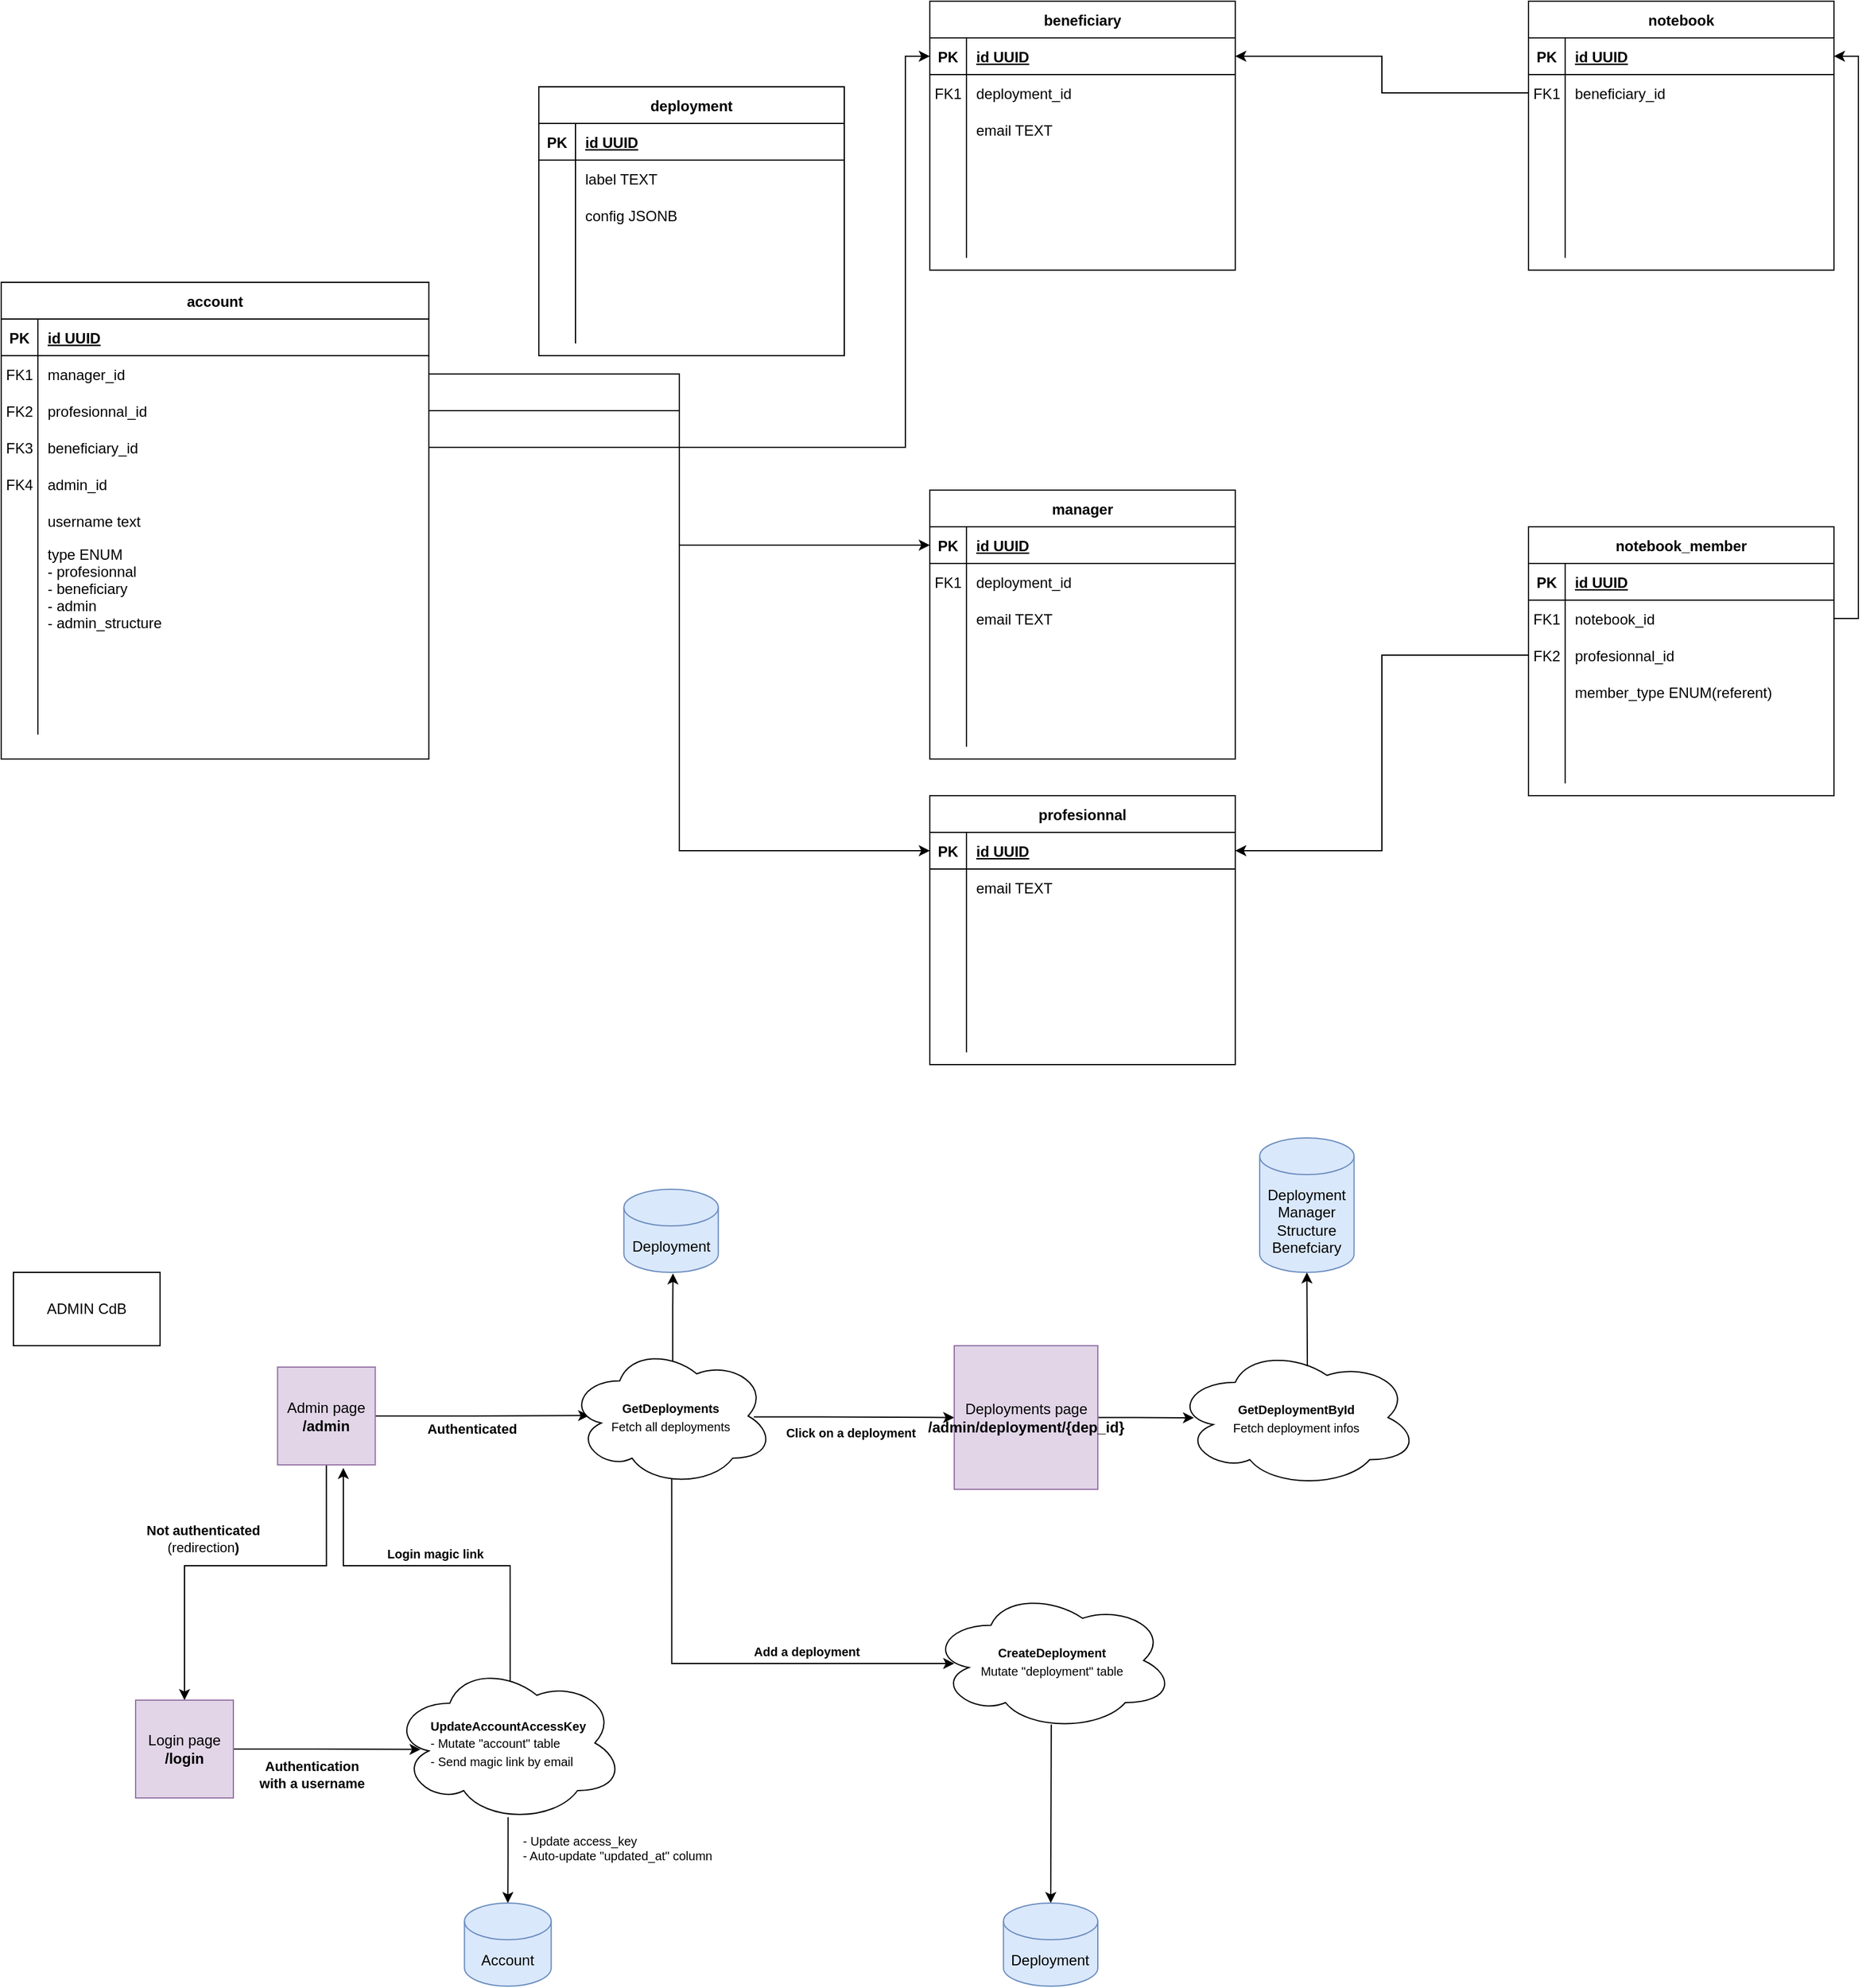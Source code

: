 <mxfile version="16.6.1" type="device"><diagram id="R2lEEEUBdFMjLlhIrx00" name="Page-1"><mxGraphModel dx="1220" dy="2211" grid="1" gridSize="10" guides="1" tooltips="1" connect="1" arrows="1" fold="1" page="1" pageScale="1" pageWidth="850" pageHeight="1100" math="0" shadow="0" extFonts="Permanent Marker^https://fonts.googleapis.com/css?family=Permanent+Marker"><root><mxCell id="0"/><mxCell id="1" parent="0"/><mxCell id="C-vyLk0tnHw3VtMMgP7b-23" value="account" style="shape=table;startSize=30;container=1;collapsible=1;childLayout=tableLayout;fixedRows=1;rowLines=0;fontStyle=1;align=center;resizeLast=1;" parent="1" vertex="1"><mxGeometry x="70" y="-810" width="350" height="390" as="geometry"/></mxCell><mxCell id="C-vyLk0tnHw3VtMMgP7b-24" value="" style="shape=partialRectangle;collapsible=0;dropTarget=0;pointerEvents=0;fillColor=none;points=[[0,0.5],[1,0.5]];portConstraint=eastwest;top=0;left=0;right=0;bottom=1;" parent="C-vyLk0tnHw3VtMMgP7b-23" vertex="1"><mxGeometry y="30" width="350" height="30" as="geometry"/></mxCell><mxCell id="C-vyLk0tnHw3VtMMgP7b-25" value="PK" style="shape=partialRectangle;overflow=hidden;connectable=0;fillColor=none;top=0;left=0;bottom=0;right=0;fontStyle=1;" parent="C-vyLk0tnHw3VtMMgP7b-24" vertex="1"><mxGeometry width="30" height="30" as="geometry"><mxRectangle width="30" height="30" as="alternateBounds"/></mxGeometry></mxCell><mxCell id="C-vyLk0tnHw3VtMMgP7b-26" value="id UUID" style="shape=partialRectangle;overflow=hidden;connectable=0;fillColor=none;top=0;left=0;bottom=0;right=0;align=left;spacingLeft=6;fontStyle=5;" parent="C-vyLk0tnHw3VtMMgP7b-24" vertex="1"><mxGeometry x="30" width="320" height="30" as="geometry"><mxRectangle width="320" height="30" as="alternateBounds"/></mxGeometry></mxCell><mxCell id="C-vyLk0tnHw3VtMMgP7b-27" value="" style="shape=partialRectangle;collapsible=0;dropTarget=0;pointerEvents=0;fillColor=none;points=[[0,0.5],[1,0.5]];portConstraint=eastwest;top=0;left=0;right=0;bottom=0;" parent="C-vyLk0tnHw3VtMMgP7b-23" vertex="1"><mxGeometry y="60" width="350" height="30" as="geometry"/></mxCell><mxCell id="C-vyLk0tnHw3VtMMgP7b-28" value="FK1" style="shape=partialRectangle;overflow=hidden;connectable=0;fillColor=none;top=0;left=0;bottom=0;right=0;" parent="C-vyLk0tnHw3VtMMgP7b-27" vertex="1"><mxGeometry width="30" height="30" as="geometry"><mxRectangle width="30" height="30" as="alternateBounds"/></mxGeometry></mxCell><mxCell id="C-vyLk0tnHw3VtMMgP7b-29" value="manager_id" style="shape=partialRectangle;overflow=hidden;connectable=0;fillColor=none;top=0;left=0;bottom=0;right=0;align=left;spacingLeft=6;" parent="C-vyLk0tnHw3VtMMgP7b-27" vertex="1"><mxGeometry x="30" width="320" height="30" as="geometry"><mxRectangle width="320" height="30" as="alternateBounds"/></mxGeometry></mxCell><mxCell id="tejr8OILe2dR3fvIAUpk-4" value="" style="shape=partialRectangle;collapsible=0;dropTarget=0;pointerEvents=0;fillColor=none;points=[[0,0.5],[1,0.5]];portConstraint=eastwest;top=0;left=0;right=0;bottom=0;" parent="C-vyLk0tnHw3VtMMgP7b-23" vertex="1"><mxGeometry y="90" width="350" height="30" as="geometry"/></mxCell><mxCell id="tejr8OILe2dR3fvIAUpk-5" value="FK2" style="shape=partialRectangle;overflow=hidden;connectable=0;fillColor=none;top=0;left=0;bottom=0;right=0;" parent="tejr8OILe2dR3fvIAUpk-4" vertex="1"><mxGeometry width="30" height="30" as="geometry"><mxRectangle width="30" height="30" as="alternateBounds"/></mxGeometry></mxCell><mxCell id="tejr8OILe2dR3fvIAUpk-6" value="profesionnal_id" style="shape=partialRectangle;overflow=hidden;connectable=0;fillColor=none;top=0;left=0;bottom=0;right=0;align=left;spacingLeft=6;" parent="tejr8OILe2dR3fvIAUpk-4" vertex="1"><mxGeometry x="30" width="320" height="30" as="geometry"><mxRectangle width="320" height="30" as="alternateBounds"/></mxGeometry></mxCell><mxCell id="tejr8OILe2dR3fvIAUpk-7" value="" style="shape=partialRectangle;collapsible=0;dropTarget=0;pointerEvents=0;fillColor=none;points=[[0,0.5],[1,0.5]];portConstraint=eastwest;top=0;left=0;right=0;bottom=0;" parent="C-vyLk0tnHw3VtMMgP7b-23" vertex="1"><mxGeometry y="120" width="350" height="30" as="geometry"/></mxCell><mxCell id="tejr8OILe2dR3fvIAUpk-8" value="FK3" style="shape=partialRectangle;overflow=hidden;connectable=0;fillColor=none;top=0;left=0;bottom=0;right=0;" parent="tejr8OILe2dR3fvIAUpk-7" vertex="1"><mxGeometry width="30" height="30" as="geometry"><mxRectangle width="30" height="30" as="alternateBounds"/></mxGeometry></mxCell><mxCell id="tejr8OILe2dR3fvIAUpk-9" value="beneficiary_id" style="shape=partialRectangle;overflow=hidden;connectable=0;fillColor=none;top=0;left=0;bottom=0;right=0;align=left;spacingLeft=6;" parent="tejr8OILe2dR3fvIAUpk-7" vertex="1"><mxGeometry x="30" width="320" height="30" as="geometry"><mxRectangle width="320" height="30" as="alternateBounds"/></mxGeometry></mxCell><mxCell id="tejr8OILe2dR3fvIAUpk-10" value="" style="shape=partialRectangle;collapsible=0;dropTarget=0;pointerEvents=0;fillColor=none;points=[[0,0.5],[1,0.5]];portConstraint=eastwest;top=0;left=0;right=0;bottom=0;" parent="C-vyLk0tnHw3VtMMgP7b-23" vertex="1"><mxGeometry y="150" width="350" height="30" as="geometry"/></mxCell><mxCell id="tejr8OILe2dR3fvIAUpk-11" value="FK4" style="shape=partialRectangle;overflow=hidden;connectable=0;fillColor=none;top=0;left=0;bottom=0;right=0;" parent="tejr8OILe2dR3fvIAUpk-10" vertex="1"><mxGeometry width="30" height="30" as="geometry"><mxRectangle width="30" height="30" as="alternateBounds"/></mxGeometry></mxCell><mxCell id="tejr8OILe2dR3fvIAUpk-12" value="admin_id" style="shape=partialRectangle;overflow=hidden;connectable=0;fillColor=none;top=0;left=0;bottom=0;right=0;align=left;spacingLeft=6;" parent="tejr8OILe2dR3fvIAUpk-10" vertex="1"><mxGeometry x="30" width="320" height="30" as="geometry"><mxRectangle width="320" height="30" as="alternateBounds"/></mxGeometry></mxCell><mxCell id="tejr8OILe2dR3fvIAUpk-1" value="" style="shape=partialRectangle;collapsible=0;dropTarget=0;pointerEvents=0;fillColor=none;points=[[0,0.5],[1,0.5]];portConstraint=eastwest;top=0;left=0;right=0;bottom=0;" parent="C-vyLk0tnHw3VtMMgP7b-23" vertex="1"><mxGeometry y="180" width="350" height="30" as="geometry"/></mxCell><mxCell id="tejr8OILe2dR3fvIAUpk-2" value="" style="shape=partialRectangle;overflow=hidden;connectable=0;fillColor=none;top=0;left=0;bottom=0;right=0;" parent="tejr8OILe2dR3fvIAUpk-1" vertex="1"><mxGeometry width="30" height="30" as="geometry"><mxRectangle width="30" height="30" as="alternateBounds"/></mxGeometry></mxCell><mxCell id="tejr8OILe2dR3fvIAUpk-3" value="username text" style="shape=partialRectangle;overflow=hidden;connectable=0;fillColor=none;top=0;left=0;bottom=0;right=0;align=left;spacingLeft=6;" parent="tejr8OILe2dR3fvIAUpk-1" vertex="1"><mxGeometry x="30" width="320" height="30" as="geometry"><mxRectangle width="320" height="30" as="alternateBounds"/></mxGeometry></mxCell><mxCell id="tejr8OILe2dR3fvIAUpk-138" value="" style="shape=partialRectangle;collapsible=0;dropTarget=0;pointerEvents=0;fillColor=none;points=[[0,0.5],[1,0.5]];portConstraint=eastwest;top=0;left=0;right=0;bottom=0;" parent="C-vyLk0tnHw3VtMMgP7b-23" vertex="1"><mxGeometry y="210" width="350" height="80" as="geometry"/></mxCell><mxCell id="tejr8OILe2dR3fvIAUpk-139" value="" style="shape=partialRectangle;overflow=hidden;connectable=0;fillColor=none;top=0;left=0;bottom=0;right=0;" parent="tejr8OILe2dR3fvIAUpk-138" vertex="1"><mxGeometry width="30" height="80" as="geometry"><mxRectangle width="30" height="80" as="alternateBounds"/></mxGeometry></mxCell><mxCell id="tejr8OILe2dR3fvIAUpk-140" value="type ENUM&#xA;- profesionnal&#xA;- beneficiary&#xA;- admin&#xA;- admin_structure" style="shape=partialRectangle;overflow=hidden;connectable=0;fillColor=none;top=0;left=0;bottom=0;right=0;align=left;spacingLeft=6;" parent="tejr8OILe2dR3fvIAUpk-138" vertex="1"><mxGeometry x="30" width="320" height="80" as="geometry"><mxRectangle width="320" height="80" as="alternateBounds"/></mxGeometry></mxCell><mxCell id="tejr8OILe2dR3fvIAUpk-144" value="" style="shape=partialRectangle;collapsible=0;dropTarget=0;pointerEvents=0;fillColor=none;points=[[0,0.5],[1,0.5]];portConstraint=eastwest;top=0;left=0;right=0;bottom=0;" parent="C-vyLk0tnHw3VtMMgP7b-23" vertex="1"><mxGeometry y="290" width="350" height="80" as="geometry"/></mxCell><mxCell id="tejr8OILe2dR3fvIAUpk-145" value="" style="shape=partialRectangle;overflow=hidden;connectable=0;fillColor=none;top=0;left=0;bottom=0;right=0;" parent="tejr8OILe2dR3fvIAUpk-144" vertex="1"><mxGeometry width="30" height="80" as="geometry"><mxRectangle width="30" height="80" as="alternateBounds"/></mxGeometry></mxCell><mxCell id="tejr8OILe2dR3fvIAUpk-146" value="" style="shape=partialRectangle;overflow=hidden;connectable=0;fillColor=none;top=0;left=0;bottom=0;right=0;align=left;spacingLeft=6;" parent="tejr8OILe2dR3fvIAUpk-144" vertex="1"><mxGeometry x="30" width="320" height="80" as="geometry"><mxRectangle width="320" height="80" as="alternateBounds"/></mxGeometry></mxCell><mxCell id="tejr8OILe2dR3fvIAUpk-13" value="manager" style="shape=table;startSize=30;container=1;collapsible=1;childLayout=tableLayout;fixedRows=1;rowLines=0;fontStyle=1;align=center;resizeLast=1;" parent="1" vertex="1"><mxGeometry x="830" y="-640" width="250" height="220" as="geometry"/></mxCell><mxCell id="tejr8OILe2dR3fvIAUpk-14" value="" style="shape=partialRectangle;collapsible=0;dropTarget=0;pointerEvents=0;fillColor=none;points=[[0,0.5],[1,0.5]];portConstraint=eastwest;top=0;left=0;right=0;bottom=1;" parent="tejr8OILe2dR3fvIAUpk-13" vertex="1"><mxGeometry y="30" width="250" height="30" as="geometry"/></mxCell><mxCell id="tejr8OILe2dR3fvIAUpk-15" value="PK" style="shape=partialRectangle;overflow=hidden;connectable=0;fillColor=none;top=0;left=0;bottom=0;right=0;fontStyle=1;" parent="tejr8OILe2dR3fvIAUpk-14" vertex="1"><mxGeometry width="30" height="30" as="geometry"><mxRectangle width="30" height="30" as="alternateBounds"/></mxGeometry></mxCell><mxCell id="tejr8OILe2dR3fvIAUpk-16" value="id UUID" style="shape=partialRectangle;overflow=hidden;connectable=0;fillColor=none;top=0;left=0;bottom=0;right=0;align=left;spacingLeft=6;fontStyle=5;" parent="tejr8OILe2dR3fvIAUpk-14" vertex="1"><mxGeometry x="30" width="220" height="30" as="geometry"><mxRectangle width="220" height="30" as="alternateBounds"/></mxGeometry></mxCell><mxCell id="tejr8OILe2dR3fvIAUpk-17" value="" style="shape=partialRectangle;collapsible=0;dropTarget=0;pointerEvents=0;fillColor=none;points=[[0,0.5],[1,0.5]];portConstraint=eastwest;top=0;left=0;right=0;bottom=0;" parent="tejr8OILe2dR3fvIAUpk-13" vertex="1"><mxGeometry y="60" width="250" height="30" as="geometry"/></mxCell><mxCell id="tejr8OILe2dR3fvIAUpk-18" value="FK1" style="shape=partialRectangle;overflow=hidden;connectable=0;fillColor=none;top=0;left=0;bottom=0;right=0;" parent="tejr8OILe2dR3fvIAUpk-17" vertex="1"><mxGeometry width="30" height="30" as="geometry"><mxRectangle width="30" height="30" as="alternateBounds"/></mxGeometry></mxCell><mxCell id="tejr8OILe2dR3fvIAUpk-19" value="deployment_id" style="shape=partialRectangle;overflow=hidden;connectable=0;fillColor=none;top=0;left=0;bottom=0;right=0;align=left;spacingLeft=6;" parent="tejr8OILe2dR3fvIAUpk-17" vertex="1"><mxGeometry x="30" width="220" height="30" as="geometry"><mxRectangle width="220" height="30" as="alternateBounds"/></mxGeometry></mxCell><mxCell id="tejr8OILe2dR3fvIAUpk-20" value="" style="shape=partialRectangle;collapsible=0;dropTarget=0;pointerEvents=0;fillColor=none;points=[[0,0.5],[1,0.5]];portConstraint=eastwest;top=0;left=0;right=0;bottom=0;" parent="tejr8OILe2dR3fvIAUpk-13" vertex="1"><mxGeometry y="90" width="250" height="30" as="geometry"/></mxCell><mxCell id="tejr8OILe2dR3fvIAUpk-21" value="" style="shape=partialRectangle;overflow=hidden;connectable=0;fillColor=none;top=0;left=0;bottom=0;right=0;" parent="tejr8OILe2dR3fvIAUpk-20" vertex="1"><mxGeometry width="30" height="30" as="geometry"><mxRectangle width="30" height="30" as="alternateBounds"/></mxGeometry></mxCell><mxCell id="tejr8OILe2dR3fvIAUpk-22" value="email TEXT" style="shape=partialRectangle;overflow=hidden;connectable=0;fillColor=none;top=0;left=0;bottom=0;right=0;align=left;spacingLeft=6;" parent="tejr8OILe2dR3fvIAUpk-20" vertex="1"><mxGeometry x="30" width="220" height="30" as="geometry"><mxRectangle width="220" height="30" as="alternateBounds"/></mxGeometry></mxCell><mxCell id="tejr8OILe2dR3fvIAUpk-23" value="" style="shape=partialRectangle;collapsible=0;dropTarget=0;pointerEvents=0;fillColor=none;points=[[0,0.5],[1,0.5]];portConstraint=eastwest;top=0;left=0;right=0;bottom=0;" parent="tejr8OILe2dR3fvIAUpk-13" vertex="1"><mxGeometry y="120" width="250" height="30" as="geometry"/></mxCell><mxCell id="tejr8OILe2dR3fvIAUpk-24" value="" style="shape=partialRectangle;overflow=hidden;connectable=0;fillColor=none;top=0;left=0;bottom=0;right=0;" parent="tejr8OILe2dR3fvIAUpk-23" vertex="1"><mxGeometry width="30" height="30" as="geometry"><mxRectangle width="30" height="30" as="alternateBounds"/></mxGeometry></mxCell><mxCell id="tejr8OILe2dR3fvIAUpk-25" value="" style="shape=partialRectangle;overflow=hidden;connectable=0;fillColor=none;top=0;left=0;bottom=0;right=0;align=left;spacingLeft=6;" parent="tejr8OILe2dR3fvIAUpk-23" vertex="1"><mxGeometry x="30" width="220" height="30" as="geometry"><mxRectangle width="220" height="30" as="alternateBounds"/></mxGeometry></mxCell><mxCell id="tejr8OILe2dR3fvIAUpk-26" value="" style="shape=partialRectangle;collapsible=0;dropTarget=0;pointerEvents=0;fillColor=none;points=[[0,0.5],[1,0.5]];portConstraint=eastwest;top=0;left=0;right=0;bottom=0;" parent="tejr8OILe2dR3fvIAUpk-13" vertex="1"><mxGeometry y="150" width="250" height="30" as="geometry"/></mxCell><mxCell id="tejr8OILe2dR3fvIAUpk-27" value="" style="shape=partialRectangle;overflow=hidden;connectable=0;fillColor=none;top=0;left=0;bottom=0;right=0;" parent="tejr8OILe2dR3fvIAUpk-26" vertex="1"><mxGeometry width="30" height="30" as="geometry"><mxRectangle width="30" height="30" as="alternateBounds"/></mxGeometry></mxCell><mxCell id="tejr8OILe2dR3fvIAUpk-28" value="" style="shape=partialRectangle;overflow=hidden;connectable=0;fillColor=none;top=0;left=0;bottom=0;right=0;align=left;spacingLeft=6;" parent="tejr8OILe2dR3fvIAUpk-26" vertex="1"><mxGeometry x="30" width="220" height="30" as="geometry"><mxRectangle width="220" height="30" as="alternateBounds"/></mxGeometry></mxCell><mxCell id="tejr8OILe2dR3fvIAUpk-29" value="" style="shape=partialRectangle;collapsible=0;dropTarget=0;pointerEvents=0;fillColor=none;points=[[0,0.5],[1,0.5]];portConstraint=eastwest;top=0;left=0;right=0;bottom=0;" parent="tejr8OILe2dR3fvIAUpk-13" vertex="1"><mxGeometry y="180" width="250" height="30" as="geometry"/></mxCell><mxCell id="tejr8OILe2dR3fvIAUpk-30" value="" style="shape=partialRectangle;overflow=hidden;connectable=0;fillColor=none;top=0;left=0;bottom=0;right=0;" parent="tejr8OILe2dR3fvIAUpk-29" vertex="1"><mxGeometry width="30" height="30" as="geometry"><mxRectangle width="30" height="30" as="alternateBounds"/></mxGeometry></mxCell><mxCell id="tejr8OILe2dR3fvIAUpk-31" value="" style="shape=partialRectangle;overflow=hidden;connectable=0;fillColor=none;top=0;left=0;bottom=0;right=0;align=left;spacingLeft=6;" parent="tejr8OILe2dR3fvIAUpk-29" vertex="1"><mxGeometry x="30" width="220" height="30" as="geometry"><mxRectangle width="220" height="30" as="alternateBounds"/></mxGeometry></mxCell><mxCell id="tejr8OILe2dR3fvIAUpk-32" style="edgeStyle=orthogonalEdgeStyle;rounded=0;orthogonalLoop=1;jettySize=auto;html=1;entryX=0;entryY=0.5;entryDx=0;entryDy=0;" parent="1" source="C-vyLk0tnHw3VtMMgP7b-27" target="tejr8OILe2dR3fvIAUpk-14" edge="1"><mxGeometry relative="1" as="geometry"/></mxCell><mxCell id="tejr8OILe2dR3fvIAUpk-33" value="beneficiary" style="shape=table;startSize=30;container=1;collapsible=1;childLayout=tableLayout;fixedRows=1;rowLines=0;fontStyle=1;align=center;resizeLast=1;" parent="1" vertex="1"><mxGeometry x="830" y="-1040" width="250" height="220" as="geometry"/></mxCell><mxCell id="tejr8OILe2dR3fvIAUpk-34" value="" style="shape=partialRectangle;collapsible=0;dropTarget=0;pointerEvents=0;fillColor=none;points=[[0,0.5],[1,0.5]];portConstraint=eastwest;top=0;left=0;right=0;bottom=1;" parent="tejr8OILe2dR3fvIAUpk-33" vertex="1"><mxGeometry y="30" width="250" height="30" as="geometry"/></mxCell><mxCell id="tejr8OILe2dR3fvIAUpk-35" value="PK" style="shape=partialRectangle;overflow=hidden;connectable=0;fillColor=none;top=0;left=0;bottom=0;right=0;fontStyle=1;" parent="tejr8OILe2dR3fvIAUpk-34" vertex="1"><mxGeometry width="30" height="30" as="geometry"><mxRectangle width="30" height="30" as="alternateBounds"/></mxGeometry></mxCell><mxCell id="tejr8OILe2dR3fvIAUpk-36" value="id UUID" style="shape=partialRectangle;overflow=hidden;connectable=0;fillColor=none;top=0;left=0;bottom=0;right=0;align=left;spacingLeft=6;fontStyle=5;" parent="tejr8OILe2dR3fvIAUpk-34" vertex="1"><mxGeometry x="30" width="220" height="30" as="geometry"><mxRectangle width="220" height="30" as="alternateBounds"/></mxGeometry></mxCell><mxCell id="tejr8OILe2dR3fvIAUpk-37" value="" style="shape=partialRectangle;collapsible=0;dropTarget=0;pointerEvents=0;fillColor=none;points=[[0,0.5],[1,0.5]];portConstraint=eastwest;top=0;left=0;right=0;bottom=0;" parent="tejr8OILe2dR3fvIAUpk-33" vertex="1"><mxGeometry y="60" width="250" height="30" as="geometry"/></mxCell><mxCell id="tejr8OILe2dR3fvIAUpk-38" value="FK1" style="shape=partialRectangle;overflow=hidden;connectable=0;fillColor=none;top=0;left=0;bottom=0;right=0;" parent="tejr8OILe2dR3fvIAUpk-37" vertex="1"><mxGeometry width="30" height="30" as="geometry"><mxRectangle width="30" height="30" as="alternateBounds"/></mxGeometry></mxCell><mxCell id="tejr8OILe2dR3fvIAUpk-39" value="deployment_id" style="shape=partialRectangle;overflow=hidden;connectable=0;fillColor=none;top=0;left=0;bottom=0;right=0;align=left;spacingLeft=6;" parent="tejr8OILe2dR3fvIAUpk-37" vertex="1"><mxGeometry x="30" width="220" height="30" as="geometry"><mxRectangle width="220" height="30" as="alternateBounds"/></mxGeometry></mxCell><mxCell id="tejr8OILe2dR3fvIAUpk-40" value="" style="shape=partialRectangle;collapsible=0;dropTarget=0;pointerEvents=0;fillColor=none;points=[[0,0.5],[1,0.5]];portConstraint=eastwest;top=0;left=0;right=0;bottom=0;" parent="tejr8OILe2dR3fvIAUpk-33" vertex="1"><mxGeometry y="90" width="250" height="30" as="geometry"/></mxCell><mxCell id="tejr8OILe2dR3fvIAUpk-41" value="" style="shape=partialRectangle;overflow=hidden;connectable=0;fillColor=none;top=0;left=0;bottom=0;right=0;" parent="tejr8OILe2dR3fvIAUpk-40" vertex="1"><mxGeometry width="30" height="30" as="geometry"><mxRectangle width="30" height="30" as="alternateBounds"/></mxGeometry></mxCell><mxCell id="tejr8OILe2dR3fvIAUpk-42" value="email TEXT" style="shape=partialRectangle;overflow=hidden;connectable=0;fillColor=none;top=0;left=0;bottom=0;right=0;align=left;spacingLeft=6;" parent="tejr8OILe2dR3fvIAUpk-40" vertex="1"><mxGeometry x="30" width="220" height="30" as="geometry"><mxRectangle width="220" height="30" as="alternateBounds"/></mxGeometry></mxCell><mxCell id="tejr8OILe2dR3fvIAUpk-43" value="" style="shape=partialRectangle;collapsible=0;dropTarget=0;pointerEvents=0;fillColor=none;points=[[0,0.5],[1,0.5]];portConstraint=eastwest;top=0;left=0;right=0;bottom=0;" parent="tejr8OILe2dR3fvIAUpk-33" vertex="1"><mxGeometry y="120" width="250" height="30" as="geometry"/></mxCell><mxCell id="tejr8OILe2dR3fvIAUpk-44" value="" style="shape=partialRectangle;overflow=hidden;connectable=0;fillColor=none;top=0;left=0;bottom=0;right=0;" parent="tejr8OILe2dR3fvIAUpk-43" vertex="1"><mxGeometry width="30" height="30" as="geometry"><mxRectangle width="30" height="30" as="alternateBounds"/></mxGeometry></mxCell><mxCell id="tejr8OILe2dR3fvIAUpk-45" value="" style="shape=partialRectangle;overflow=hidden;connectable=0;fillColor=none;top=0;left=0;bottom=0;right=0;align=left;spacingLeft=6;" parent="tejr8OILe2dR3fvIAUpk-43" vertex="1"><mxGeometry x="30" width="220" height="30" as="geometry"><mxRectangle width="220" height="30" as="alternateBounds"/></mxGeometry></mxCell><mxCell id="tejr8OILe2dR3fvIAUpk-46" value="" style="shape=partialRectangle;collapsible=0;dropTarget=0;pointerEvents=0;fillColor=none;points=[[0,0.5],[1,0.5]];portConstraint=eastwest;top=0;left=0;right=0;bottom=0;" parent="tejr8OILe2dR3fvIAUpk-33" vertex="1"><mxGeometry y="150" width="250" height="30" as="geometry"/></mxCell><mxCell id="tejr8OILe2dR3fvIAUpk-47" value="" style="shape=partialRectangle;overflow=hidden;connectable=0;fillColor=none;top=0;left=0;bottom=0;right=0;" parent="tejr8OILe2dR3fvIAUpk-46" vertex="1"><mxGeometry width="30" height="30" as="geometry"><mxRectangle width="30" height="30" as="alternateBounds"/></mxGeometry></mxCell><mxCell id="tejr8OILe2dR3fvIAUpk-48" value="" style="shape=partialRectangle;overflow=hidden;connectable=0;fillColor=none;top=0;left=0;bottom=0;right=0;align=left;spacingLeft=6;" parent="tejr8OILe2dR3fvIAUpk-46" vertex="1"><mxGeometry x="30" width="220" height="30" as="geometry"><mxRectangle width="220" height="30" as="alternateBounds"/></mxGeometry></mxCell><mxCell id="tejr8OILe2dR3fvIAUpk-49" value="" style="shape=partialRectangle;collapsible=0;dropTarget=0;pointerEvents=0;fillColor=none;points=[[0,0.5],[1,0.5]];portConstraint=eastwest;top=0;left=0;right=0;bottom=0;" parent="tejr8OILe2dR3fvIAUpk-33" vertex="1"><mxGeometry y="180" width="250" height="30" as="geometry"/></mxCell><mxCell id="tejr8OILe2dR3fvIAUpk-50" value="" style="shape=partialRectangle;overflow=hidden;connectable=0;fillColor=none;top=0;left=0;bottom=0;right=0;" parent="tejr8OILe2dR3fvIAUpk-49" vertex="1"><mxGeometry width="30" height="30" as="geometry"><mxRectangle width="30" height="30" as="alternateBounds"/></mxGeometry></mxCell><mxCell id="tejr8OILe2dR3fvIAUpk-51" value="" style="shape=partialRectangle;overflow=hidden;connectable=0;fillColor=none;top=0;left=0;bottom=0;right=0;align=left;spacingLeft=6;" parent="tejr8OILe2dR3fvIAUpk-49" vertex="1"><mxGeometry x="30" width="220" height="30" as="geometry"><mxRectangle width="220" height="30" as="alternateBounds"/></mxGeometry></mxCell><mxCell id="tejr8OILe2dR3fvIAUpk-52" style="edgeStyle=orthogonalEdgeStyle;rounded=0;orthogonalLoop=1;jettySize=auto;html=1;" parent="1" source="tejr8OILe2dR3fvIAUpk-7" target="tejr8OILe2dR3fvIAUpk-34" edge="1"><mxGeometry relative="1" as="geometry"><Array as="points"><mxPoint x="810" y="-675"/><mxPoint x="810" y="-995"/></Array></mxGeometry></mxCell><mxCell id="tejr8OILe2dR3fvIAUpk-53" value="notebook" style="shape=table;startSize=30;container=1;collapsible=1;childLayout=tableLayout;fixedRows=1;rowLines=0;fontStyle=1;align=center;resizeLast=1;" parent="1" vertex="1"><mxGeometry x="1320" y="-1040" width="250" height="220" as="geometry"/></mxCell><mxCell id="tejr8OILe2dR3fvIAUpk-54" value="" style="shape=partialRectangle;collapsible=0;dropTarget=0;pointerEvents=0;fillColor=none;points=[[0,0.5],[1,0.5]];portConstraint=eastwest;top=0;left=0;right=0;bottom=1;" parent="tejr8OILe2dR3fvIAUpk-53" vertex="1"><mxGeometry y="30" width="250" height="30" as="geometry"/></mxCell><mxCell id="tejr8OILe2dR3fvIAUpk-55" value="PK" style="shape=partialRectangle;overflow=hidden;connectable=0;fillColor=none;top=0;left=0;bottom=0;right=0;fontStyle=1;" parent="tejr8OILe2dR3fvIAUpk-54" vertex="1"><mxGeometry width="30" height="30" as="geometry"><mxRectangle width="30" height="30" as="alternateBounds"/></mxGeometry></mxCell><mxCell id="tejr8OILe2dR3fvIAUpk-56" value="id UUID" style="shape=partialRectangle;overflow=hidden;connectable=0;fillColor=none;top=0;left=0;bottom=0;right=0;align=left;spacingLeft=6;fontStyle=5;" parent="tejr8OILe2dR3fvIAUpk-54" vertex="1"><mxGeometry x="30" width="220" height="30" as="geometry"><mxRectangle width="220" height="30" as="alternateBounds"/></mxGeometry></mxCell><mxCell id="tejr8OILe2dR3fvIAUpk-57" value="" style="shape=partialRectangle;collapsible=0;dropTarget=0;pointerEvents=0;fillColor=none;points=[[0,0.5],[1,0.5]];portConstraint=eastwest;top=0;left=0;right=0;bottom=0;" parent="tejr8OILe2dR3fvIAUpk-53" vertex="1"><mxGeometry y="60" width="250" height="30" as="geometry"/></mxCell><mxCell id="tejr8OILe2dR3fvIAUpk-58" value="FK1" style="shape=partialRectangle;overflow=hidden;connectable=0;fillColor=none;top=0;left=0;bottom=0;right=0;" parent="tejr8OILe2dR3fvIAUpk-57" vertex="1"><mxGeometry width="30" height="30" as="geometry"><mxRectangle width="30" height="30" as="alternateBounds"/></mxGeometry></mxCell><mxCell id="tejr8OILe2dR3fvIAUpk-59" value="beneficiary_id" style="shape=partialRectangle;overflow=hidden;connectable=0;fillColor=none;top=0;left=0;bottom=0;right=0;align=left;spacingLeft=6;" parent="tejr8OILe2dR3fvIAUpk-57" vertex="1"><mxGeometry x="30" width="220" height="30" as="geometry"><mxRectangle width="220" height="30" as="alternateBounds"/></mxGeometry></mxCell><mxCell id="tejr8OILe2dR3fvIAUpk-60" value="" style="shape=partialRectangle;collapsible=0;dropTarget=0;pointerEvents=0;fillColor=none;points=[[0,0.5],[1,0.5]];portConstraint=eastwest;top=0;left=0;right=0;bottom=0;" parent="tejr8OILe2dR3fvIAUpk-53" vertex="1"><mxGeometry y="90" width="250" height="30" as="geometry"/></mxCell><mxCell id="tejr8OILe2dR3fvIAUpk-61" value="" style="shape=partialRectangle;overflow=hidden;connectable=0;fillColor=none;top=0;left=0;bottom=0;right=0;" parent="tejr8OILe2dR3fvIAUpk-60" vertex="1"><mxGeometry width="30" height="30" as="geometry"><mxRectangle width="30" height="30" as="alternateBounds"/></mxGeometry></mxCell><mxCell id="tejr8OILe2dR3fvIAUpk-62" value="" style="shape=partialRectangle;overflow=hidden;connectable=0;fillColor=none;top=0;left=0;bottom=0;right=0;align=left;spacingLeft=6;" parent="tejr8OILe2dR3fvIAUpk-60" vertex="1"><mxGeometry x="30" width="220" height="30" as="geometry"><mxRectangle width="220" height="30" as="alternateBounds"/></mxGeometry></mxCell><mxCell id="tejr8OILe2dR3fvIAUpk-63" value="" style="shape=partialRectangle;collapsible=0;dropTarget=0;pointerEvents=0;fillColor=none;points=[[0,0.5],[1,0.5]];portConstraint=eastwest;top=0;left=0;right=0;bottom=0;" parent="tejr8OILe2dR3fvIAUpk-53" vertex="1"><mxGeometry y="120" width="250" height="30" as="geometry"/></mxCell><mxCell id="tejr8OILe2dR3fvIAUpk-64" value="" style="shape=partialRectangle;overflow=hidden;connectable=0;fillColor=none;top=0;left=0;bottom=0;right=0;" parent="tejr8OILe2dR3fvIAUpk-63" vertex="1"><mxGeometry width="30" height="30" as="geometry"><mxRectangle width="30" height="30" as="alternateBounds"/></mxGeometry></mxCell><mxCell id="tejr8OILe2dR3fvIAUpk-65" value="" style="shape=partialRectangle;overflow=hidden;connectable=0;fillColor=none;top=0;left=0;bottom=0;right=0;align=left;spacingLeft=6;" parent="tejr8OILe2dR3fvIAUpk-63" vertex="1"><mxGeometry x="30" width="220" height="30" as="geometry"><mxRectangle width="220" height="30" as="alternateBounds"/></mxGeometry></mxCell><mxCell id="tejr8OILe2dR3fvIAUpk-66" value="" style="shape=partialRectangle;collapsible=0;dropTarget=0;pointerEvents=0;fillColor=none;points=[[0,0.5],[1,0.5]];portConstraint=eastwest;top=0;left=0;right=0;bottom=0;" parent="tejr8OILe2dR3fvIAUpk-53" vertex="1"><mxGeometry y="150" width="250" height="30" as="geometry"/></mxCell><mxCell id="tejr8OILe2dR3fvIAUpk-67" value="" style="shape=partialRectangle;overflow=hidden;connectable=0;fillColor=none;top=0;left=0;bottom=0;right=0;" parent="tejr8OILe2dR3fvIAUpk-66" vertex="1"><mxGeometry width="30" height="30" as="geometry"><mxRectangle width="30" height="30" as="alternateBounds"/></mxGeometry></mxCell><mxCell id="tejr8OILe2dR3fvIAUpk-68" value="" style="shape=partialRectangle;overflow=hidden;connectable=0;fillColor=none;top=0;left=0;bottom=0;right=0;align=left;spacingLeft=6;" parent="tejr8OILe2dR3fvIAUpk-66" vertex="1"><mxGeometry x="30" width="220" height="30" as="geometry"><mxRectangle width="220" height="30" as="alternateBounds"/></mxGeometry></mxCell><mxCell id="tejr8OILe2dR3fvIAUpk-69" value="" style="shape=partialRectangle;collapsible=0;dropTarget=0;pointerEvents=0;fillColor=none;points=[[0,0.5],[1,0.5]];portConstraint=eastwest;top=0;left=0;right=0;bottom=0;" parent="tejr8OILe2dR3fvIAUpk-53" vertex="1"><mxGeometry y="180" width="250" height="30" as="geometry"/></mxCell><mxCell id="tejr8OILe2dR3fvIAUpk-70" value="" style="shape=partialRectangle;overflow=hidden;connectable=0;fillColor=none;top=0;left=0;bottom=0;right=0;" parent="tejr8OILe2dR3fvIAUpk-69" vertex="1"><mxGeometry width="30" height="30" as="geometry"><mxRectangle width="30" height="30" as="alternateBounds"/></mxGeometry></mxCell><mxCell id="tejr8OILe2dR3fvIAUpk-71" value="" style="shape=partialRectangle;overflow=hidden;connectable=0;fillColor=none;top=0;left=0;bottom=0;right=0;align=left;spacingLeft=6;" parent="tejr8OILe2dR3fvIAUpk-69" vertex="1"><mxGeometry x="30" width="220" height="30" as="geometry"><mxRectangle width="220" height="30" as="alternateBounds"/></mxGeometry></mxCell><mxCell id="tejr8OILe2dR3fvIAUpk-73" value="profesionnal" style="shape=table;startSize=30;container=1;collapsible=1;childLayout=tableLayout;fixedRows=1;rowLines=0;fontStyle=1;align=center;resizeLast=1;" parent="1" vertex="1"><mxGeometry x="830" y="-390" width="250" height="220" as="geometry"/></mxCell><mxCell id="tejr8OILe2dR3fvIAUpk-74" value="" style="shape=partialRectangle;collapsible=0;dropTarget=0;pointerEvents=0;fillColor=none;points=[[0,0.5],[1,0.5]];portConstraint=eastwest;top=0;left=0;right=0;bottom=1;" parent="tejr8OILe2dR3fvIAUpk-73" vertex="1"><mxGeometry y="30" width="250" height="30" as="geometry"/></mxCell><mxCell id="tejr8OILe2dR3fvIAUpk-75" value="PK" style="shape=partialRectangle;overflow=hidden;connectable=0;fillColor=none;top=0;left=0;bottom=0;right=0;fontStyle=1;" parent="tejr8OILe2dR3fvIAUpk-74" vertex="1"><mxGeometry width="30" height="30" as="geometry"><mxRectangle width="30" height="30" as="alternateBounds"/></mxGeometry></mxCell><mxCell id="tejr8OILe2dR3fvIAUpk-76" value="id UUID" style="shape=partialRectangle;overflow=hidden;connectable=0;fillColor=none;top=0;left=0;bottom=0;right=0;align=left;spacingLeft=6;fontStyle=5;" parent="tejr8OILe2dR3fvIAUpk-74" vertex="1"><mxGeometry x="30" width="220" height="30" as="geometry"><mxRectangle width="220" height="30" as="alternateBounds"/></mxGeometry></mxCell><mxCell id="tejr8OILe2dR3fvIAUpk-77" value="" style="shape=partialRectangle;collapsible=0;dropTarget=0;pointerEvents=0;fillColor=none;points=[[0,0.5],[1,0.5]];portConstraint=eastwest;top=0;left=0;right=0;bottom=0;" parent="tejr8OILe2dR3fvIAUpk-73" vertex="1"><mxGeometry y="60" width="250" height="30" as="geometry"/></mxCell><mxCell id="tejr8OILe2dR3fvIAUpk-78" value="" style="shape=partialRectangle;overflow=hidden;connectable=0;fillColor=none;top=0;left=0;bottom=0;right=0;" parent="tejr8OILe2dR3fvIAUpk-77" vertex="1"><mxGeometry width="30" height="30" as="geometry"><mxRectangle width="30" height="30" as="alternateBounds"/></mxGeometry></mxCell><mxCell id="tejr8OILe2dR3fvIAUpk-79" value="email TEXT" style="shape=partialRectangle;overflow=hidden;connectable=0;fillColor=none;top=0;left=0;bottom=0;right=0;align=left;spacingLeft=6;" parent="tejr8OILe2dR3fvIAUpk-77" vertex="1"><mxGeometry x="30" width="220" height="30" as="geometry"><mxRectangle width="220" height="30" as="alternateBounds"/></mxGeometry></mxCell><mxCell id="tejr8OILe2dR3fvIAUpk-80" value="" style="shape=partialRectangle;collapsible=0;dropTarget=0;pointerEvents=0;fillColor=none;points=[[0,0.5],[1,0.5]];portConstraint=eastwest;top=0;left=0;right=0;bottom=0;" parent="tejr8OILe2dR3fvIAUpk-73" vertex="1"><mxGeometry y="90" width="250" height="30" as="geometry"/></mxCell><mxCell id="tejr8OILe2dR3fvIAUpk-81" value="" style="shape=partialRectangle;overflow=hidden;connectable=0;fillColor=none;top=0;left=0;bottom=0;right=0;" parent="tejr8OILe2dR3fvIAUpk-80" vertex="1"><mxGeometry width="30" height="30" as="geometry"><mxRectangle width="30" height="30" as="alternateBounds"/></mxGeometry></mxCell><mxCell id="tejr8OILe2dR3fvIAUpk-82" value="" style="shape=partialRectangle;overflow=hidden;connectable=0;fillColor=none;top=0;left=0;bottom=0;right=0;align=left;spacingLeft=6;" parent="tejr8OILe2dR3fvIAUpk-80" vertex="1"><mxGeometry x="30" width="220" height="30" as="geometry"><mxRectangle width="220" height="30" as="alternateBounds"/></mxGeometry></mxCell><mxCell id="tejr8OILe2dR3fvIAUpk-83" value="" style="shape=partialRectangle;collapsible=0;dropTarget=0;pointerEvents=0;fillColor=none;points=[[0,0.5],[1,0.5]];portConstraint=eastwest;top=0;left=0;right=0;bottom=0;" parent="tejr8OILe2dR3fvIAUpk-73" vertex="1"><mxGeometry y="120" width="250" height="30" as="geometry"/></mxCell><mxCell id="tejr8OILe2dR3fvIAUpk-84" value="" style="shape=partialRectangle;overflow=hidden;connectable=0;fillColor=none;top=0;left=0;bottom=0;right=0;" parent="tejr8OILe2dR3fvIAUpk-83" vertex="1"><mxGeometry width="30" height="30" as="geometry"><mxRectangle width="30" height="30" as="alternateBounds"/></mxGeometry></mxCell><mxCell id="tejr8OILe2dR3fvIAUpk-85" value="" style="shape=partialRectangle;overflow=hidden;connectable=0;fillColor=none;top=0;left=0;bottom=0;right=0;align=left;spacingLeft=6;" parent="tejr8OILe2dR3fvIAUpk-83" vertex="1"><mxGeometry x="30" width="220" height="30" as="geometry"><mxRectangle width="220" height="30" as="alternateBounds"/></mxGeometry></mxCell><mxCell id="tejr8OILe2dR3fvIAUpk-86" value="" style="shape=partialRectangle;collapsible=0;dropTarget=0;pointerEvents=0;fillColor=none;points=[[0,0.5],[1,0.5]];portConstraint=eastwest;top=0;left=0;right=0;bottom=0;" parent="tejr8OILe2dR3fvIAUpk-73" vertex="1"><mxGeometry y="150" width="250" height="30" as="geometry"/></mxCell><mxCell id="tejr8OILe2dR3fvIAUpk-87" value="" style="shape=partialRectangle;overflow=hidden;connectable=0;fillColor=none;top=0;left=0;bottom=0;right=0;" parent="tejr8OILe2dR3fvIAUpk-86" vertex="1"><mxGeometry width="30" height="30" as="geometry"><mxRectangle width="30" height="30" as="alternateBounds"/></mxGeometry></mxCell><mxCell id="tejr8OILe2dR3fvIAUpk-88" value="" style="shape=partialRectangle;overflow=hidden;connectable=0;fillColor=none;top=0;left=0;bottom=0;right=0;align=left;spacingLeft=6;" parent="tejr8OILe2dR3fvIAUpk-86" vertex="1"><mxGeometry x="30" width="220" height="30" as="geometry"><mxRectangle width="220" height="30" as="alternateBounds"/></mxGeometry></mxCell><mxCell id="tejr8OILe2dR3fvIAUpk-89" value="" style="shape=partialRectangle;collapsible=0;dropTarget=0;pointerEvents=0;fillColor=none;points=[[0,0.5],[1,0.5]];portConstraint=eastwest;top=0;left=0;right=0;bottom=0;" parent="tejr8OILe2dR3fvIAUpk-73" vertex="1"><mxGeometry y="180" width="250" height="30" as="geometry"/></mxCell><mxCell id="tejr8OILe2dR3fvIAUpk-90" value="" style="shape=partialRectangle;overflow=hidden;connectable=0;fillColor=none;top=0;left=0;bottom=0;right=0;" parent="tejr8OILe2dR3fvIAUpk-89" vertex="1"><mxGeometry width="30" height="30" as="geometry"><mxRectangle width="30" height="30" as="alternateBounds"/></mxGeometry></mxCell><mxCell id="tejr8OILe2dR3fvIAUpk-91" value="" style="shape=partialRectangle;overflow=hidden;connectable=0;fillColor=none;top=0;left=0;bottom=0;right=0;align=left;spacingLeft=6;" parent="tejr8OILe2dR3fvIAUpk-89" vertex="1"><mxGeometry x="30" width="220" height="30" as="geometry"><mxRectangle width="220" height="30" as="alternateBounds"/></mxGeometry></mxCell><mxCell id="tejr8OILe2dR3fvIAUpk-92" value="notebook_member" style="shape=table;startSize=30;container=1;collapsible=1;childLayout=tableLayout;fixedRows=1;rowLines=0;fontStyle=1;align=center;resizeLast=1;" parent="1" vertex="1"><mxGeometry x="1320" y="-610" width="250" height="220" as="geometry"/></mxCell><mxCell id="tejr8OILe2dR3fvIAUpk-93" value="" style="shape=partialRectangle;collapsible=0;dropTarget=0;pointerEvents=0;fillColor=none;points=[[0,0.5],[1,0.5]];portConstraint=eastwest;top=0;left=0;right=0;bottom=1;" parent="tejr8OILe2dR3fvIAUpk-92" vertex="1"><mxGeometry y="30" width="250" height="30" as="geometry"/></mxCell><mxCell id="tejr8OILe2dR3fvIAUpk-94" value="PK" style="shape=partialRectangle;overflow=hidden;connectable=0;fillColor=none;top=0;left=0;bottom=0;right=0;fontStyle=1;" parent="tejr8OILe2dR3fvIAUpk-93" vertex="1"><mxGeometry width="30" height="30" as="geometry"><mxRectangle width="30" height="30" as="alternateBounds"/></mxGeometry></mxCell><mxCell id="tejr8OILe2dR3fvIAUpk-95" value="id UUID" style="shape=partialRectangle;overflow=hidden;connectable=0;fillColor=none;top=0;left=0;bottom=0;right=0;align=left;spacingLeft=6;fontStyle=5;" parent="tejr8OILe2dR3fvIAUpk-93" vertex="1"><mxGeometry x="30" width="220" height="30" as="geometry"><mxRectangle width="220" height="30" as="alternateBounds"/></mxGeometry></mxCell><mxCell id="tejr8OILe2dR3fvIAUpk-96" value="" style="shape=partialRectangle;collapsible=0;dropTarget=0;pointerEvents=0;fillColor=none;points=[[0,0.5],[1,0.5]];portConstraint=eastwest;top=0;left=0;right=0;bottom=0;" parent="tejr8OILe2dR3fvIAUpk-92" vertex="1"><mxGeometry y="60" width="250" height="30" as="geometry"/></mxCell><mxCell id="tejr8OILe2dR3fvIAUpk-97" value="FK1" style="shape=partialRectangle;overflow=hidden;connectable=0;fillColor=none;top=0;left=0;bottom=0;right=0;" parent="tejr8OILe2dR3fvIAUpk-96" vertex="1"><mxGeometry width="30" height="30" as="geometry"><mxRectangle width="30" height="30" as="alternateBounds"/></mxGeometry></mxCell><mxCell id="tejr8OILe2dR3fvIAUpk-98" value="notebook_id" style="shape=partialRectangle;overflow=hidden;connectable=0;fillColor=none;top=0;left=0;bottom=0;right=0;align=left;spacingLeft=6;" parent="tejr8OILe2dR3fvIAUpk-96" vertex="1"><mxGeometry x="30" width="220" height="30" as="geometry"><mxRectangle width="220" height="30" as="alternateBounds"/></mxGeometry></mxCell><mxCell id="tejr8OILe2dR3fvIAUpk-99" value="" style="shape=partialRectangle;collapsible=0;dropTarget=0;pointerEvents=0;fillColor=none;points=[[0,0.5],[1,0.5]];portConstraint=eastwest;top=0;left=0;right=0;bottom=0;" parent="tejr8OILe2dR3fvIAUpk-92" vertex="1"><mxGeometry y="90" width="250" height="30" as="geometry"/></mxCell><mxCell id="tejr8OILe2dR3fvIAUpk-100" value="FK2" style="shape=partialRectangle;overflow=hidden;connectable=0;fillColor=none;top=0;left=0;bottom=0;right=0;" parent="tejr8OILe2dR3fvIAUpk-99" vertex="1"><mxGeometry width="30" height="30" as="geometry"><mxRectangle width="30" height="30" as="alternateBounds"/></mxGeometry></mxCell><mxCell id="tejr8OILe2dR3fvIAUpk-101" value="profesionnal_id" style="shape=partialRectangle;overflow=hidden;connectable=0;fillColor=none;top=0;left=0;bottom=0;right=0;align=left;spacingLeft=6;" parent="tejr8OILe2dR3fvIAUpk-99" vertex="1"><mxGeometry x="30" width="220" height="30" as="geometry"><mxRectangle width="220" height="30" as="alternateBounds"/></mxGeometry></mxCell><mxCell id="tejr8OILe2dR3fvIAUpk-102" value="" style="shape=partialRectangle;collapsible=0;dropTarget=0;pointerEvents=0;fillColor=none;points=[[0,0.5],[1,0.5]];portConstraint=eastwest;top=0;left=0;right=0;bottom=0;" parent="tejr8OILe2dR3fvIAUpk-92" vertex="1"><mxGeometry y="120" width="250" height="30" as="geometry"/></mxCell><mxCell id="tejr8OILe2dR3fvIAUpk-103" value="" style="shape=partialRectangle;overflow=hidden;connectable=0;fillColor=none;top=0;left=0;bottom=0;right=0;" parent="tejr8OILe2dR3fvIAUpk-102" vertex="1"><mxGeometry width="30" height="30" as="geometry"><mxRectangle width="30" height="30" as="alternateBounds"/></mxGeometry></mxCell><mxCell id="tejr8OILe2dR3fvIAUpk-104" value="member_type ENUM(referent)" style="shape=partialRectangle;overflow=hidden;connectable=0;fillColor=none;top=0;left=0;bottom=0;right=0;align=left;spacingLeft=6;" parent="tejr8OILe2dR3fvIAUpk-102" vertex="1"><mxGeometry x="30" width="220" height="30" as="geometry"><mxRectangle width="220" height="30" as="alternateBounds"/></mxGeometry></mxCell><mxCell id="tejr8OILe2dR3fvIAUpk-105" value="" style="shape=partialRectangle;collapsible=0;dropTarget=0;pointerEvents=0;fillColor=none;points=[[0,0.5],[1,0.5]];portConstraint=eastwest;top=0;left=0;right=0;bottom=0;" parent="tejr8OILe2dR3fvIAUpk-92" vertex="1"><mxGeometry y="150" width="250" height="30" as="geometry"/></mxCell><mxCell id="tejr8OILe2dR3fvIAUpk-106" value="" style="shape=partialRectangle;overflow=hidden;connectable=0;fillColor=none;top=0;left=0;bottom=0;right=0;" parent="tejr8OILe2dR3fvIAUpk-105" vertex="1"><mxGeometry width="30" height="30" as="geometry"><mxRectangle width="30" height="30" as="alternateBounds"/></mxGeometry></mxCell><mxCell id="tejr8OILe2dR3fvIAUpk-107" value="" style="shape=partialRectangle;overflow=hidden;connectable=0;fillColor=none;top=0;left=0;bottom=0;right=0;align=left;spacingLeft=6;" parent="tejr8OILe2dR3fvIAUpk-105" vertex="1"><mxGeometry x="30" width="220" height="30" as="geometry"><mxRectangle width="220" height="30" as="alternateBounds"/></mxGeometry></mxCell><mxCell id="tejr8OILe2dR3fvIAUpk-108" value="" style="shape=partialRectangle;collapsible=0;dropTarget=0;pointerEvents=0;fillColor=none;points=[[0,0.5],[1,0.5]];portConstraint=eastwest;top=0;left=0;right=0;bottom=0;" parent="tejr8OILe2dR3fvIAUpk-92" vertex="1"><mxGeometry y="180" width="250" height="30" as="geometry"/></mxCell><mxCell id="tejr8OILe2dR3fvIAUpk-109" value="" style="shape=partialRectangle;overflow=hidden;connectable=0;fillColor=none;top=0;left=0;bottom=0;right=0;" parent="tejr8OILe2dR3fvIAUpk-108" vertex="1"><mxGeometry width="30" height="30" as="geometry"><mxRectangle width="30" height="30" as="alternateBounds"/></mxGeometry></mxCell><mxCell id="tejr8OILe2dR3fvIAUpk-110" value="" style="shape=partialRectangle;overflow=hidden;connectable=0;fillColor=none;top=0;left=0;bottom=0;right=0;align=left;spacingLeft=6;" parent="tejr8OILe2dR3fvIAUpk-108" vertex="1"><mxGeometry x="30" width="220" height="30" as="geometry"><mxRectangle width="220" height="30" as="alternateBounds"/></mxGeometry></mxCell><mxCell id="tejr8OILe2dR3fvIAUpk-111" style="edgeStyle=orthogonalEdgeStyle;rounded=0;orthogonalLoop=1;jettySize=auto;html=1;exitX=0;exitY=0.5;exitDx=0;exitDy=0;entryX=1;entryY=0.5;entryDx=0;entryDy=0;startArrow=none;startFill=0;" parent="1" source="tejr8OILe2dR3fvIAUpk-99" target="tejr8OILe2dR3fvIAUpk-74" edge="1"><mxGeometry relative="1" as="geometry"/></mxCell><mxCell id="tejr8OILe2dR3fvIAUpk-113" style="edgeStyle=orthogonalEdgeStyle;rounded=0;orthogonalLoop=1;jettySize=auto;html=1;exitX=1;exitY=0.5;exitDx=0;exitDy=0;entryX=0;entryY=0.5;entryDx=0;entryDy=0;startArrow=none;startFill=0;" parent="1" source="tejr8OILe2dR3fvIAUpk-4" target="tejr8OILe2dR3fvIAUpk-74" edge="1"><mxGeometry relative="1" as="geometry"/></mxCell><mxCell id="tejr8OILe2dR3fvIAUpk-117" style="edgeStyle=orthogonalEdgeStyle;rounded=0;orthogonalLoop=1;jettySize=auto;html=1;exitX=1;exitY=0.5;exitDx=0;exitDy=0;entryX=1;entryY=0.5;entryDx=0;entryDy=0;startArrow=none;startFill=0;" parent="1" source="tejr8OILe2dR3fvIAUpk-96" target="tejr8OILe2dR3fvIAUpk-54" edge="1"><mxGeometry relative="1" as="geometry"/></mxCell><mxCell id="tejr8OILe2dR3fvIAUpk-118" style="edgeStyle=orthogonalEdgeStyle;rounded=0;orthogonalLoop=1;jettySize=auto;html=1;exitX=0;exitY=0.5;exitDx=0;exitDy=0;startArrow=none;startFill=0;" parent="1" source="tejr8OILe2dR3fvIAUpk-57" target="tejr8OILe2dR3fvIAUpk-34" edge="1"><mxGeometry relative="1" as="geometry"/></mxCell><mxCell id="tejr8OILe2dR3fvIAUpk-119" value="deployment" style="shape=table;startSize=30;container=1;collapsible=1;childLayout=tableLayout;fixedRows=1;rowLines=0;fontStyle=1;align=center;resizeLast=1;" parent="1" vertex="1"><mxGeometry x="510" y="-970" width="250" height="220" as="geometry"/></mxCell><mxCell id="tejr8OILe2dR3fvIAUpk-120" value="" style="shape=partialRectangle;collapsible=0;dropTarget=0;pointerEvents=0;fillColor=none;points=[[0,0.5],[1,0.5]];portConstraint=eastwest;top=0;left=0;right=0;bottom=1;" parent="tejr8OILe2dR3fvIAUpk-119" vertex="1"><mxGeometry y="30" width="250" height="30" as="geometry"/></mxCell><mxCell id="tejr8OILe2dR3fvIAUpk-121" value="PK" style="shape=partialRectangle;overflow=hidden;connectable=0;fillColor=none;top=0;left=0;bottom=0;right=0;fontStyle=1;" parent="tejr8OILe2dR3fvIAUpk-120" vertex="1"><mxGeometry width="30" height="30" as="geometry"><mxRectangle width="30" height="30" as="alternateBounds"/></mxGeometry></mxCell><mxCell id="tejr8OILe2dR3fvIAUpk-122" value="id UUID" style="shape=partialRectangle;overflow=hidden;connectable=0;fillColor=none;top=0;left=0;bottom=0;right=0;align=left;spacingLeft=6;fontStyle=5;" parent="tejr8OILe2dR3fvIAUpk-120" vertex="1"><mxGeometry x="30" width="220" height="30" as="geometry"><mxRectangle width="220" height="30" as="alternateBounds"/></mxGeometry></mxCell><mxCell id="tejr8OILe2dR3fvIAUpk-123" value="" style="shape=partialRectangle;collapsible=0;dropTarget=0;pointerEvents=0;fillColor=none;points=[[0,0.5],[1,0.5]];portConstraint=eastwest;top=0;left=0;right=0;bottom=0;" parent="tejr8OILe2dR3fvIAUpk-119" vertex="1"><mxGeometry y="60" width="250" height="30" as="geometry"/></mxCell><mxCell id="tejr8OILe2dR3fvIAUpk-124" value="" style="shape=partialRectangle;overflow=hidden;connectable=0;fillColor=none;top=0;left=0;bottom=0;right=0;" parent="tejr8OILe2dR3fvIAUpk-123" vertex="1"><mxGeometry width="30" height="30" as="geometry"><mxRectangle width="30" height="30" as="alternateBounds"/></mxGeometry></mxCell><mxCell id="tejr8OILe2dR3fvIAUpk-125" value="label TEXT" style="shape=partialRectangle;overflow=hidden;connectable=0;fillColor=none;top=0;left=0;bottom=0;right=0;align=left;spacingLeft=6;" parent="tejr8OILe2dR3fvIAUpk-123" vertex="1"><mxGeometry x="30" width="220" height="30" as="geometry"><mxRectangle width="220" height="30" as="alternateBounds"/></mxGeometry></mxCell><mxCell id="tejr8OILe2dR3fvIAUpk-126" value="" style="shape=partialRectangle;collapsible=0;dropTarget=0;pointerEvents=0;fillColor=none;points=[[0,0.5],[1,0.5]];portConstraint=eastwest;top=0;left=0;right=0;bottom=0;" parent="tejr8OILe2dR3fvIAUpk-119" vertex="1"><mxGeometry y="90" width="250" height="30" as="geometry"/></mxCell><mxCell id="tejr8OILe2dR3fvIAUpk-127" value="" style="shape=partialRectangle;overflow=hidden;connectable=0;fillColor=none;top=0;left=0;bottom=0;right=0;" parent="tejr8OILe2dR3fvIAUpk-126" vertex="1"><mxGeometry width="30" height="30" as="geometry"><mxRectangle width="30" height="30" as="alternateBounds"/></mxGeometry></mxCell><mxCell id="tejr8OILe2dR3fvIAUpk-128" value="config JSONB" style="shape=partialRectangle;overflow=hidden;connectable=0;fillColor=none;top=0;left=0;bottom=0;right=0;align=left;spacingLeft=6;" parent="tejr8OILe2dR3fvIAUpk-126" vertex="1"><mxGeometry x="30" width="220" height="30" as="geometry"><mxRectangle width="220" height="30" as="alternateBounds"/></mxGeometry></mxCell><mxCell id="tejr8OILe2dR3fvIAUpk-129" value="" style="shape=partialRectangle;collapsible=0;dropTarget=0;pointerEvents=0;fillColor=none;points=[[0,0.5],[1,0.5]];portConstraint=eastwest;top=0;left=0;right=0;bottom=0;" parent="tejr8OILe2dR3fvIAUpk-119" vertex="1"><mxGeometry y="120" width="250" height="30" as="geometry"/></mxCell><mxCell id="tejr8OILe2dR3fvIAUpk-130" value="" style="shape=partialRectangle;overflow=hidden;connectable=0;fillColor=none;top=0;left=0;bottom=0;right=0;" parent="tejr8OILe2dR3fvIAUpk-129" vertex="1"><mxGeometry width="30" height="30" as="geometry"><mxRectangle width="30" height="30" as="alternateBounds"/></mxGeometry></mxCell><mxCell id="tejr8OILe2dR3fvIAUpk-131" value="" style="shape=partialRectangle;overflow=hidden;connectable=0;fillColor=none;top=0;left=0;bottom=0;right=0;align=left;spacingLeft=6;" parent="tejr8OILe2dR3fvIAUpk-129" vertex="1"><mxGeometry x="30" width="220" height="30" as="geometry"><mxRectangle width="220" height="30" as="alternateBounds"/></mxGeometry></mxCell><mxCell id="tejr8OILe2dR3fvIAUpk-132" value="" style="shape=partialRectangle;collapsible=0;dropTarget=0;pointerEvents=0;fillColor=none;points=[[0,0.5],[1,0.5]];portConstraint=eastwest;top=0;left=0;right=0;bottom=0;" parent="tejr8OILe2dR3fvIAUpk-119" vertex="1"><mxGeometry y="150" width="250" height="30" as="geometry"/></mxCell><mxCell id="tejr8OILe2dR3fvIAUpk-133" value="" style="shape=partialRectangle;overflow=hidden;connectable=0;fillColor=none;top=0;left=0;bottom=0;right=0;" parent="tejr8OILe2dR3fvIAUpk-132" vertex="1"><mxGeometry width="30" height="30" as="geometry"><mxRectangle width="30" height="30" as="alternateBounds"/></mxGeometry></mxCell><mxCell id="tejr8OILe2dR3fvIAUpk-134" value="" style="shape=partialRectangle;overflow=hidden;connectable=0;fillColor=none;top=0;left=0;bottom=0;right=0;align=left;spacingLeft=6;" parent="tejr8OILe2dR3fvIAUpk-132" vertex="1"><mxGeometry x="30" width="220" height="30" as="geometry"><mxRectangle width="220" height="30" as="alternateBounds"/></mxGeometry></mxCell><mxCell id="tejr8OILe2dR3fvIAUpk-135" value="" style="shape=partialRectangle;collapsible=0;dropTarget=0;pointerEvents=0;fillColor=none;points=[[0,0.5],[1,0.5]];portConstraint=eastwest;top=0;left=0;right=0;bottom=0;" parent="tejr8OILe2dR3fvIAUpk-119" vertex="1"><mxGeometry y="180" width="250" height="30" as="geometry"/></mxCell><mxCell id="tejr8OILe2dR3fvIAUpk-136" value="" style="shape=partialRectangle;overflow=hidden;connectable=0;fillColor=none;top=0;left=0;bottom=0;right=0;" parent="tejr8OILe2dR3fvIAUpk-135" vertex="1"><mxGeometry width="30" height="30" as="geometry"><mxRectangle width="30" height="30" as="alternateBounds"/></mxGeometry></mxCell><mxCell id="tejr8OILe2dR3fvIAUpk-137" value="" style="shape=partialRectangle;overflow=hidden;connectable=0;fillColor=none;top=0;left=0;bottom=0;right=0;align=left;spacingLeft=6;" parent="tejr8OILe2dR3fvIAUpk-135" vertex="1"><mxGeometry x="30" width="220" height="30" as="geometry"><mxRectangle width="220" height="30" as="alternateBounds"/></mxGeometry></mxCell><mxCell id="b0l8em0e_ZYwEuucLl8l-1" value="ADMIN CdB" style="rounded=0;whiteSpace=wrap;html=1;" vertex="1" parent="1"><mxGeometry x="80" width="120" height="60" as="geometry"/></mxCell><mxCell id="b0l8em0e_ZYwEuucLl8l-3" style="edgeStyle=orthogonalEdgeStyle;rounded=0;orthogonalLoop=1;jettySize=auto;html=1;exitX=0.5;exitY=1;exitDx=0;exitDy=0;entryX=0.5;entryY=0;entryDx=0;entryDy=0;" edge="1" parent="1" source="b0l8em0e_ZYwEuucLl8l-2" target="b0l8em0e_ZYwEuucLl8l-7"><mxGeometry relative="1" as="geometry"><mxPoint x="200.0" y="352.5" as="targetPoint"/><mxPoint x="346.15" y="170" as="sourcePoint"/><Array as="points"><mxPoint x="336" y="240"/><mxPoint x="220" y="240"/></Array></mxGeometry></mxCell><mxCell id="b0l8em0e_ZYwEuucLl8l-6" value="&lt;div&gt;&lt;b&gt;Not authenticated&lt;/b&gt;&lt;/div&gt;&lt;div&gt;(redirection&lt;b&gt;)&lt;br&gt;&lt;/b&gt;&lt;/div&gt;" style="edgeLabel;html=1;align=center;verticalAlign=middle;resizable=0;points=[];" vertex="1" connectable="0" parent="b0l8em0e_ZYwEuucLl8l-3"><mxGeometry x="0.199" y="-1" relative="1" as="geometry"><mxPoint x="1" y="-21" as="offset"/></mxGeometry></mxCell><mxCell id="b0l8em0e_ZYwEuucLl8l-4" style="edgeStyle=orthogonalEdgeStyle;rounded=0;orthogonalLoop=1;jettySize=auto;html=1;exitX=1;exitY=0.5;exitDx=0;exitDy=0;entryX=0.101;entryY=0.497;entryDx=0;entryDy=0;entryPerimeter=0;" edge="1" parent="1" source="b0l8em0e_ZYwEuucLl8l-2" target="b0l8em0e_ZYwEuucLl8l-18"><mxGeometry relative="1" as="geometry"><mxPoint x="536.15" y="117.5" as="targetPoint"/></mxGeometry></mxCell><mxCell id="b0l8em0e_ZYwEuucLl8l-5" value="&lt;b&gt;Authenticated&lt;/b&gt;" style="edgeLabel;html=1;align=center;verticalAlign=middle;resizable=0;points=[];" vertex="1" connectable="0" parent="b0l8em0e_ZYwEuucLl8l-4"><mxGeometry x="-0.128" y="-1" relative="1" as="geometry"><mxPoint x="2" y="9" as="offset"/></mxGeometry></mxCell><mxCell id="b0l8em0e_ZYwEuucLl8l-2" value="&lt;div&gt;Admin page&lt;/div&gt;&lt;b&gt;/admin&lt;/b&gt;" style="whiteSpace=wrap;html=1;aspect=fixed;fillColor=#e1d5e7;strokeColor=#9673a6;" vertex="1" parent="1"><mxGeometry x="296.15" y="77.5" width="80" height="80" as="geometry"/></mxCell><mxCell id="b0l8em0e_ZYwEuucLl8l-8" style="edgeStyle=orthogonalEdgeStyle;rounded=0;orthogonalLoop=1;jettySize=auto;html=1;exitX=1;exitY=0.5;exitDx=0;exitDy=0;entryX=0.124;entryY=0.541;entryDx=0;entryDy=0;entryPerimeter=0;" edge="1" parent="1" source="b0l8em0e_ZYwEuucLl8l-7" target="b0l8em0e_ZYwEuucLl8l-13"><mxGeometry relative="1" as="geometry"><mxPoint x="526.15" y="280" as="targetPoint"/></mxGeometry></mxCell><mxCell id="b0l8em0e_ZYwEuucLl8l-9" value="&lt;b&gt;Authentication&lt;br&gt;with a username&lt;br&gt;&lt;/b&gt;" style="edgeLabel;html=1;align=center;verticalAlign=middle;resizable=0;points=[];" vertex="1" connectable="0" parent="b0l8em0e_ZYwEuucLl8l-8"><mxGeometry x="-0.12" relative="1" as="geometry"><mxPoint x="-3" y="20" as="offset"/></mxGeometry></mxCell><mxCell id="b0l8em0e_ZYwEuucLl8l-7" value="&lt;div&gt;Login page&lt;/div&gt;&lt;b&gt;/login&lt;/b&gt;" style="whiteSpace=wrap;html=1;aspect=fixed;fillColor=#e1d5e7;strokeColor=#9673a6;" vertex="1" parent="1"><mxGeometry x="180.0" y="350" width="80" height="80" as="geometry"/></mxCell><mxCell id="b0l8em0e_ZYwEuucLl8l-15" style="edgeStyle=orthogonalEdgeStyle;rounded=0;orthogonalLoop=1;jettySize=auto;html=1;entryX=0.5;entryY=0;entryDx=0;entryDy=0;entryPerimeter=0;exitX=0.501;exitY=0.967;exitDx=0;exitDy=0;exitPerimeter=0;" edge="1" parent="1" source="b0l8em0e_ZYwEuucLl8l-13" target="b0l8em0e_ZYwEuucLl8l-14"><mxGeometry relative="1" as="geometry"/></mxCell><mxCell id="b0l8em0e_ZYwEuucLl8l-17" value="&lt;div align=&quot;left&quot;&gt;- Update access_key&lt;/div&gt;&lt;div align=&quot;left&quot;&gt;- Auto-update &quot;updated_at&quot; column&lt;br&gt;&lt;/div&gt;" style="edgeLabel;html=1;align=center;verticalAlign=middle;resizable=0;points=[];fontSize=10;spacing=2;" vertex="1" connectable="0" parent="b0l8em0e_ZYwEuucLl8l-15"><mxGeometry x="-0.286" y="-1" relative="1" as="geometry"><mxPoint x="90" as="offset"/></mxGeometry></mxCell><mxCell id="b0l8em0e_ZYwEuucLl8l-19" style="edgeStyle=orthogonalEdgeStyle;rounded=0;orthogonalLoop=1;jettySize=auto;html=1;entryX=0.673;entryY=1.031;entryDx=0;entryDy=0;entryPerimeter=0;fontSize=10;exitX=0.51;exitY=0.121;exitDx=0;exitDy=0;exitPerimeter=0;" edge="1" parent="1" source="b0l8em0e_ZYwEuucLl8l-13" target="b0l8em0e_ZYwEuucLl8l-2"><mxGeometry relative="1" as="geometry"><Array as="points"><mxPoint x="487" y="240"/><mxPoint x="350" y="240"/></Array></mxGeometry></mxCell><mxCell id="b0l8em0e_ZYwEuucLl8l-20" value="&lt;b&gt;Login magic link&lt;br&gt;&lt;/b&gt;" style="edgeLabel;html=1;align=center;verticalAlign=middle;resizable=0;points=[];fontSize=10;" vertex="1" connectable="0" parent="b0l8em0e_ZYwEuucLl8l-19"><mxGeometry x="-0.011" y="-3" relative="1" as="geometry"><mxPoint x="-3" y="-7" as="offset"/></mxGeometry></mxCell><mxCell id="b0l8em0e_ZYwEuucLl8l-13" value="&lt;div align=&quot;center&quot;&gt;&lt;font style=&quot;font-size: 10px&quot;&gt;&lt;b&gt;UpdateAccountAccessKey&lt;/b&gt;&lt;br&gt;&lt;/font&gt;&lt;/div&gt;&lt;div align=&quot;left&quot;&gt;&lt;font style=&quot;font-size: 10px&quot;&gt;- Mutate &quot;account&quot; table&lt;/font&gt;&lt;br&gt;&lt;font style=&quot;font-size: 10px&quot;&gt;&lt;font style=&quot;font-size: 10px&quot;&gt;- Send magic&lt;font style=&quot;font-size: 10px&quot;&gt; link by email&lt;/font&gt;&lt;/font&gt;&lt;/font&gt;&lt;br&gt;&lt;/div&gt;" style="ellipse;shape=cloud;whiteSpace=wrap;html=1;" vertex="1" parent="1"><mxGeometry x="389.64" y="320" width="190" height="130" as="geometry"/></mxCell><mxCell id="b0l8em0e_ZYwEuucLl8l-14" value="Account" style="shape=cylinder3;whiteSpace=wrap;html=1;boundedLbl=1;backgroundOutline=1;size=15;fillColor=#dae8fc;strokeColor=#6c8ebf;" vertex="1" parent="1"><mxGeometry x="449.14" y="516" width="71" height="68" as="geometry"/></mxCell><mxCell id="b0l8em0e_ZYwEuucLl8l-24" style="edgeStyle=orthogonalEdgeStyle;rounded=0;orthogonalLoop=1;jettySize=auto;html=1;fontSize=10;entryX=0;entryY=0.5;entryDx=0;entryDy=0;exitX=0.903;exitY=0.507;exitDx=0;exitDy=0;exitPerimeter=0;" edge="1" parent="1" source="b0l8em0e_ZYwEuucLl8l-18" target="b0l8em0e_ZYwEuucLl8l-25"><mxGeometry relative="1" as="geometry"><mxPoint x="840" y="130" as="targetPoint"/><mxPoint x="700" y="119" as="sourcePoint"/><Array as="points"><mxPoint x="740" y="118"/></Array></mxGeometry></mxCell><mxCell id="b0l8em0e_ZYwEuucLl8l-28" value="&lt;b&gt;Click on a deployment&lt;br&gt;&lt;/b&gt;" style="edgeLabel;html=1;align=center;verticalAlign=middle;resizable=0;points=[];fontSize=10;" vertex="1" connectable="0" parent="b0l8em0e_ZYwEuucLl8l-24"><mxGeometry x="-0.148" y="1" relative="1" as="geometry"><mxPoint x="9" y="13" as="offset"/></mxGeometry></mxCell><mxCell id="b0l8em0e_ZYwEuucLl8l-31" style="edgeStyle=orthogonalEdgeStyle;rounded=0;orthogonalLoop=1;jettySize=auto;html=1;exitX=0.503;exitY=0.946;exitDx=0;exitDy=0;exitPerimeter=0;fontSize=10;" edge="1" parent="1" source="b0l8em0e_ZYwEuucLl8l-18"><mxGeometry relative="1" as="geometry"><mxPoint x="850" y="320" as="targetPoint"/><Array as="points"><mxPoint x="619" y="320"/></Array></mxGeometry></mxCell><mxCell id="b0l8em0e_ZYwEuucLl8l-32" value="&lt;b&gt;Add a deployment&lt;/b&gt;" style="edgeLabel;html=1;align=center;verticalAlign=middle;resizable=0;points=[];fontSize=10;" vertex="1" connectable="0" parent="b0l8em0e_ZYwEuucLl8l-31"><mxGeometry x="0.186" y="3" relative="1" as="geometry"><mxPoint x="34" y="-7" as="offset"/></mxGeometry></mxCell><mxCell id="b0l8em0e_ZYwEuucLl8l-34" style="edgeStyle=orthogonalEdgeStyle;rounded=0;orthogonalLoop=1;jettySize=auto;html=1;entryX=0.52;entryY=1.012;entryDx=0;entryDy=0;entryPerimeter=0;fontSize=10;exitX=0.508;exitY=0.109;exitDx=0;exitDy=0;exitPerimeter=0;startArrow=none;startFill=0;" edge="1" parent="1" source="b0l8em0e_ZYwEuucLl8l-18" target="b0l8em0e_ZYwEuucLl8l-33"><mxGeometry relative="1" as="geometry"/></mxCell><mxCell id="b0l8em0e_ZYwEuucLl8l-18" value="&lt;div align=&quot;center&quot;&gt;&lt;b&gt;&lt;font style=&quot;font-size: 10px&quot;&gt;GetDeployments&lt;br&gt;&lt;/font&gt;&lt;/b&gt;&lt;/div&gt;&lt;div align=&quot;center&quot;&gt;&lt;font style=&quot;font-size: 10px&quot;&gt;Fetch all deployments&lt;/font&gt;&lt;br&gt;&lt;/div&gt;" style="ellipse;shape=cloud;whiteSpace=wrap;html=1;" vertex="1" parent="1"><mxGeometry x="534.22" y="60" width="168.08" height="115" as="geometry"/></mxCell><mxCell id="b0l8em0e_ZYwEuucLl8l-30" style="edgeStyle=orthogonalEdgeStyle;rounded=0;orthogonalLoop=1;jettySize=auto;html=1;exitX=1;exitY=0.5;exitDx=0;exitDy=0;entryX=0.081;entryY=0.502;entryDx=0;entryDy=0;entryPerimeter=0;fontSize=10;" edge="1" parent="1" source="b0l8em0e_ZYwEuucLl8l-25" target="b0l8em0e_ZYwEuucLl8l-29"><mxGeometry relative="1" as="geometry"/></mxCell><mxCell id="b0l8em0e_ZYwEuucLl8l-25" value="&lt;div&gt;Deployments page&lt;br&gt;&lt;/div&gt;&lt;b&gt;/admin/deployment/{dep_id}&lt;/b&gt;" style="whiteSpace=wrap;html=1;aspect=fixed;fillColor=#e1d5e7;strokeColor=#9673a6;" vertex="1" parent="1"><mxGeometry x="850" y="60" width="117.5" height="117.5" as="geometry"/></mxCell><mxCell id="b0l8em0e_ZYwEuucLl8l-29" value="&lt;div align=&quot;center&quot;&gt;&lt;font style=&quot;font-size: 10px&quot;&gt;&lt;b&gt;GetDeploymentById&lt;/b&gt;&lt;br&gt;&lt;/font&gt;&lt;/div&gt;&lt;div align=&quot;center&quot;&gt;&lt;font style=&quot;font-size: 10px&quot;&gt;Fetch deployment infos&lt;/font&gt;&lt;/div&gt;" style="ellipse;shape=cloud;whiteSpace=wrap;html=1;align=center;" vertex="1" parent="1"><mxGeometry x="1030" y="61.25" width="200" height="115" as="geometry"/></mxCell><mxCell id="b0l8em0e_ZYwEuucLl8l-33" value="Deployment" style="shape=cylinder3;whiteSpace=wrap;html=1;boundedLbl=1;backgroundOutline=1;size=15;fillColor=#dae8fc;strokeColor=#6c8ebf;" vertex="1" parent="1"><mxGeometry x="579.64" y="-68" width="77.24" height="68" as="geometry"/></mxCell><mxCell id="b0l8em0e_ZYwEuucLl8l-35" value="&lt;div align=&quot;center&quot;&gt;&lt;b&gt;&lt;font style=&quot;font-size: 10px&quot;&gt;CreateDeployment&lt;/font&gt;&lt;/b&gt;&lt;/div&gt;&lt;div align=&quot;center&quot;&gt;&lt;font style=&quot;font-size: 10px&quot;&gt;Mutate &quot;deployment&quot; table&lt;/font&gt;&lt;/div&gt;" style="ellipse;shape=cloud;whiteSpace=wrap;html=1;align=center;" vertex="1" parent="1"><mxGeometry x="830" y="260" width="200" height="115" as="geometry"/></mxCell><mxCell id="b0l8em0e_ZYwEuucLl8l-37" style="rounded=0;orthogonalLoop=1;jettySize=auto;html=1;entryX=0.497;entryY=0.955;entryDx=0;entryDy=0;entryPerimeter=0;fontSize=10;endArrow=none;endFill=0;startArrow=classic;startFill=1;" edge="1" parent="1" source="b0l8em0e_ZYwEuucLl8l-36" target="b0l8em0e_ZYwEuucLl8l-35"><mxGeometry relative="1" as="geometry"/></mxCell><mxCell id="b0l8em0e_ZYwEuucLl8l-36" value="Deployment" style="shape=cylinder3;whiteSpace=wrap;html=1;boundedLbl=1;backgroundOutline=1;size=15;fillColor=#dae8fc;strokeColor=#6c8ebf;" vertex="1" parent="1"><mxGeometry x="890.26" y="516" width="77.24" height="68" as="geometry"/></mxCell><mxCell id="b0l8em0e_ZYwEuucLl8l-44" style="edgeStyle=none;rounded=0;orthogonalLoop=1;jettySize=auto;html=1;fontSize=10;startArrow=classic;startFill=1;endArrow=none;endFill=0;entryX=0.545;entryY=0.135;entryDx=0;entryDy=0;entryPerimeter=0;exitX=0.5;exitY=1;exitDx=0;exitDy=0;exitPerimeter=0;" edge="1" parent="1" source="b0l8em0e_ZYwEuucLl8l-39" target="b0l8em0e_ZYwEuucLl8l-29"><mxGeometry relative="1" as="geometry"><mxPoint x="1138.62" y="40" as="targetPoint"/></mxGeometry></mxCell><mxCell id="b0l8em0e_ZYwEuucLl8l-39" value="&lt;div&gt;Deployment&lt;/div&gt;&lt;div&gt;Manager&lt;/div&gt;&lt;div&gt;Structure&lt;/div&gt;&lt;div&gt;Benefciary&lt;br&gt;&lt;/div&gt;" style="shape=cylinder3;whiteSpace=wrap;html=1;boundedLbl=1;backgroundOutline=1;size=15;fillColor=#dae8fc;strokeColor=#6c8ebf;" vertex="1" parent="1"><mxGeometry x="1100" y="-110" width="77.24" height="110" as="geometry"/></mxCell></root></mxGraphModel></diagram></mxfile>